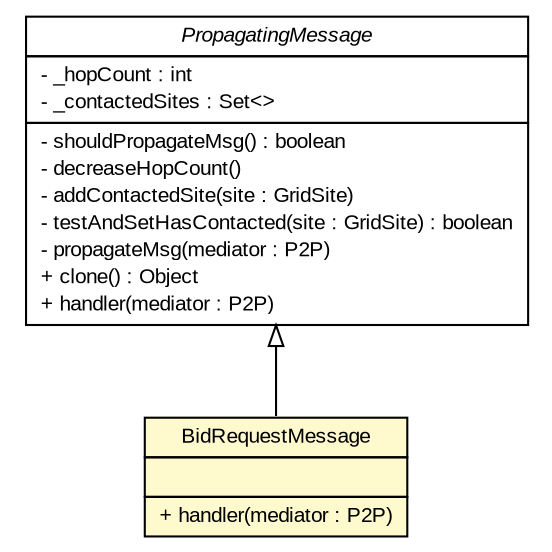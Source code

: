 #!/usr/local/bin/dot
#
# Class diagram 
# Generated by UMLGraph version R5_7_2-3-gee82a7 (http://www.umlgraph.org/)
#

digraph G {
	edge [fontname="arial",fontsize=10,labelfontname="arial",labelfontsize=10];
	node [fontname="arial",fontsize=10,shape=plaintext];
	nodesep=0.25;
	ranksep=0.5;
	// org.edg.data.replication.optorsim.auctions.PropagatingMessage
	c2754 [label=<<table title="org.edg.data.replication.optorsim.auctions.PropagatingMessage" border="0" cellborder="1" cellspacing="0" cellpadding="2" port="p" href="./PropagatingMessage.html">
		<tr><td><table border="0" cellspacing="0" cellpadding="1">
<tr><td align="center" balign="center"><font face="arial italic"> PropagatingMessage </font></td></tr>
		</table></td></tr>
		<tr><td><table border="0" cellspacing="0" cellpadding="1">
<tr><td align="left" balign="left"> - _hopCount : int </td></tr>
<tr><td align="left" balign="left"> - _contactedSites : Set&lt;&gt; </td></tr>
		</table></td></tr>
		<tr><td><table border="0" cellspacing="0" cellpadding="1">
<tr><td align="left" balign="left"> - shouldPropagateMsg() : boolean </td></tr>
<tr><td align="left" balign="left"> - decreaseHopCount() </td></tr>
<tr><td align="left" balign="left"> - addContactedSite(site : GridSite) </td></tr>
<tr><td align="left" balign="left"> - testAndSetHasContacted(site : GridSite) : boolean </td></tr>
<tr><td align="left" balign="left"> - propagateMsg(mediator : P2P) </td></tr>
<tr><td align="left" balign="left"> + clone() : Object </td></tr>
<tr><td align="left" balign="left"> + handler(mediator : P2P) </td></tr>
		</table></td></tr>
		</table>>, URL="./PropagatingMessage.html", fontname="arial", fontcolor="black", fontsize=10.0];
	// org.edg.data.replication.optorsim.auctions.BidRequestMessage
	c2759 [label=<<table title="org.edg.data.replication.optorsim.auctions.BidRequestMessage" border="0" cellborder="1" cellspacing="0" cellpadding="2" port="p" bgcolor="lemonChiffon" href="./BidRequestMessage.html">
		<tr><td><table border="0" cellspacing="0" cellpadding="1">
<tr><td align="center" balign="center"> BidRequestMessage </td></tr>
		</table></td></tr>
		<tr><td><table border="0" cellspacing="0" cellpadding="1">
<tr><td align="left" balign="left">  </td></tr>
		</table></td></tr>
		<tr><td><table border="0" cellspacing="0" cellpadding="1">
<tr><td align="left" balign="left"> + handler(mediator : P2P) </td></tr>
		</table></td></tr>
		</table>>, URL="./BidRequestMessage.html", fontname="arial", fontcolor="black", fontsize=10.0];
	//org.edg.data.replication.optorsim.auctions.BidRequestMessage extends org.edg.data.replication.optorsim.auctions.PropagatingMessage
	c2754:p -> c2759:p [dir=back,arrowtail=empty];
}

